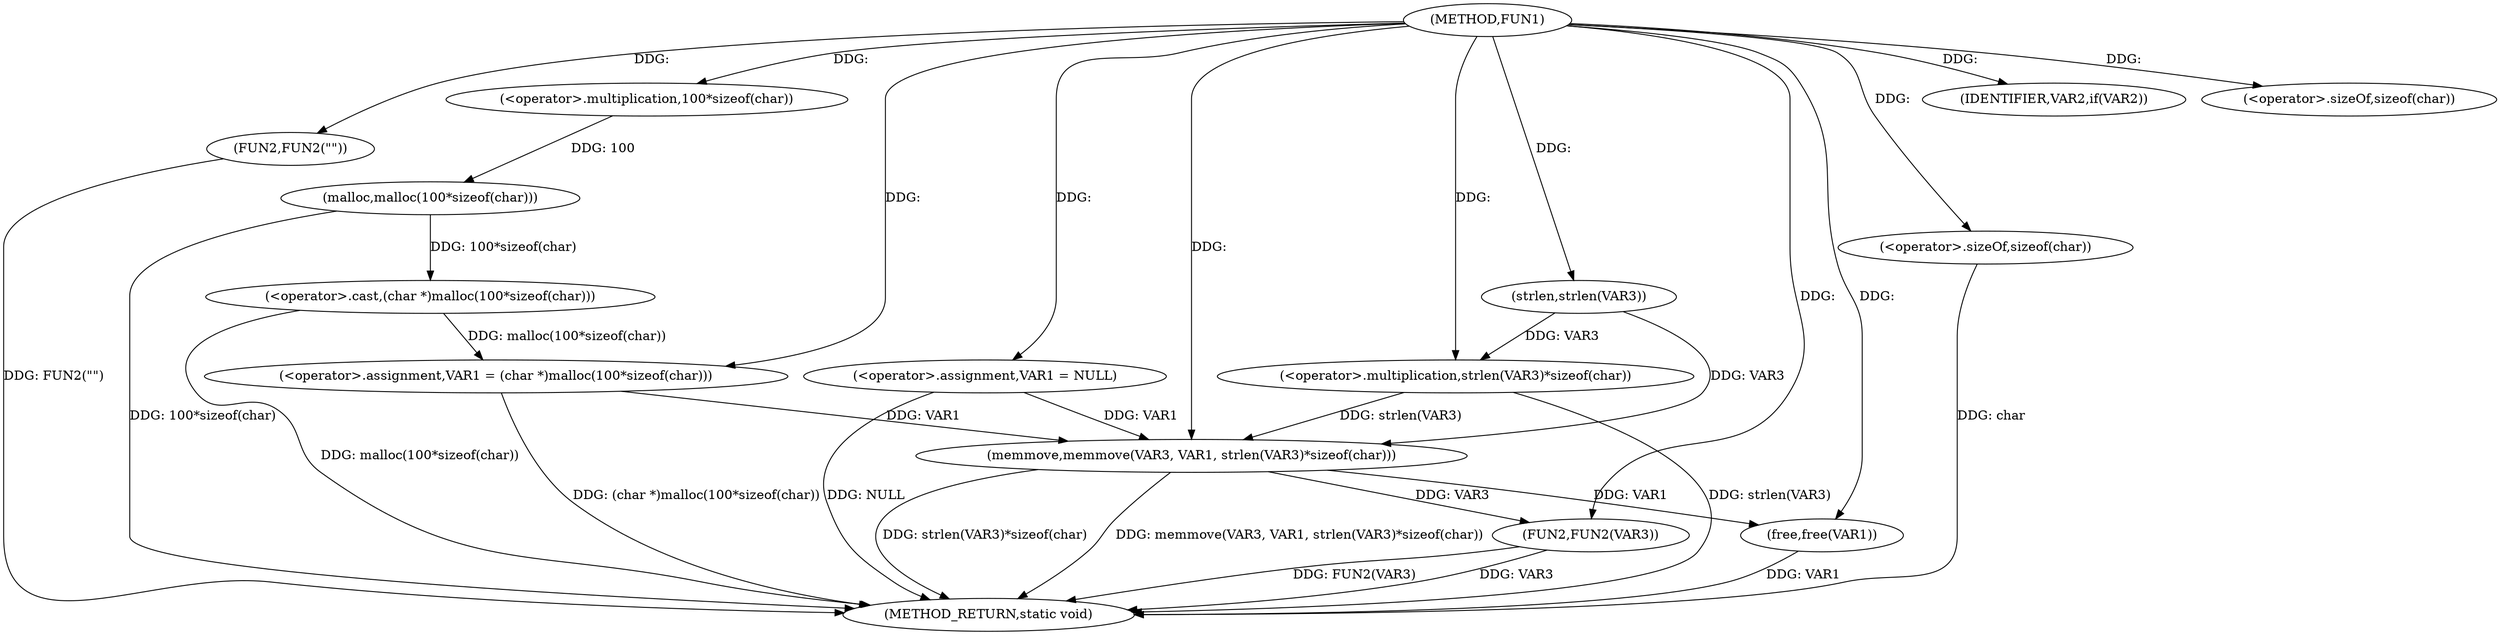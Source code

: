 digraph FUN1 {  
"1000100" [label = "(METHOD,FUN1)" ]
"1000136" [label = "(METHOD_RETURN,static void)" ]
"1000103" [label = "(<operator>.assignment,VAR1 = NULL)" ]
"1000107" [label = "(IDENTIFIER,VAR2,if(VAR2))" ]
"1000109" [label = "(FUN2,FUN2(\"\"))" ]
"1000113" [label = "(<operator>.assignment,VAR1 = (char *)malloc(100*sizeof(char)))" ]
"1000115" [label = "(<operator>.cast,(char *)malloc(100*sizeof(char)))" ]
"1000117" [label = "(malloc,malloc(100*sizeof(char)))" ]
"1000118" [label = "(<operator>.multiplication,100*sizeof(char))" ]
"1000120" [label = "(<operator>.sizeOf,sizeof(char))" ]
"1000124" [label = "(memmove,memmove(VAR3, VAR1, strlen(VAR3)*sizeof(char)))" ]
"1000127" [label = "(<operator>.multiplication,strlen(VAR3)*sizeof(char))" ]
"1000128" [label = "(strlen,strlen(VAR3))" ]
"1000130" [label = "(<operator>.sizeOf,sizeof(char))" ]
"1000132" [label = "(FUN2,FUN2(VAR3))" ]
"1000134" [label = "(free,free(VAR1))" ]
  "1000115" -> "1000136"  [ label = "DDG: malloc(100*sizeof(char))"] 
  "1000103" -> "1000136"  [ label = "DDG: NULL"] 
  "1000132" -> "1000136"  [ label = "DDG: FUN2(VAR3)"] 
  "1000113" -> "1000136"  [ label = "DDG: (char *)malloc(100*sizeof(char))"] 
  "1000124" -> "1000136"  [ label = "DDG: strlen(VAR3)*sizeof(char)"] 
  "1000117" -> "1000136"  [ label = "DDG: 100*sizeof(char)"] 
  "1000132" -> "1000136"  [ label = "DDG: VAR3"] 
  "1000127" -> "1000136"  [ label = "DDG: strlen(VAR3)"] 
  "1000109" -> "1000136"  [ label = "DDG: FUN2(\"\")"] 
  "1000134" -> "1000136"  [ label = "DDG: VAR1"] 
  "1000130" -> "1000136"  [ label = "DDG: char"] 
  "1000124" -> "1000136"  [ label = "DDG: memmove(VAR3, VAR1, strlen(VAR3)*sizeof(char))"] 
  "1000100" -> "1000103"  [ label = "DDG: "] 
  "1000100" -> "1000107"  [ label = "DDG: "] 
  "1000100" -> "1000109"  [ label = "DDG: "] 
  "1000115" -> "1000113"  [ label = "DDG: malloc(100*sizeof(char))"] 
  "1000100" -> "1000113"  [ label = "DDG: "] 
  "1000117" -> "1000115"  [ label = "DDG: 100*sizeof(char)"] 
  "1000118" -> "1000117"  [ label = "DDG: 100"] 
  "1000100" -> "1000118"  [ label = "DDG: "] 
  "1000100" -> "1000120"  [ label = "DDG: "] 
  "1000128" -> "1000124"  [ label = "DDG: VAR3"] 
  "1000100" -> "1000124"  [ label = "DDG: "] 
  "1000103" -> "1000124"  [ label = "DDG: VAR1"] 
  "1000113" -> "1000124"  [ label = "DDG: VAR1"] 
  "1000127" -> "1000124"  [ label = "DDG: strlen(VAR3)"] 
  "1000128" -> "1000127"  [ label = "DDG: VAR3"] 
  "1000100" -> "1000128"  [ label = "DDG: "] 
  "1000100" -> "1000127"  [ label = "DDG: "] 
  "1000100" -> "1000130"  [ label = "DDG: "] 
  "1000124" -> "1000132"  [ label = "DDG: VAR3"] 
  "1000100" -> "1000132"  [ label = "DDG: "] 
  "1000124" -> "1000134"  [ label = "DDG: VAR1"] 
  "1000100" -> "1000134"  [ label = "DDG: "] 
}
